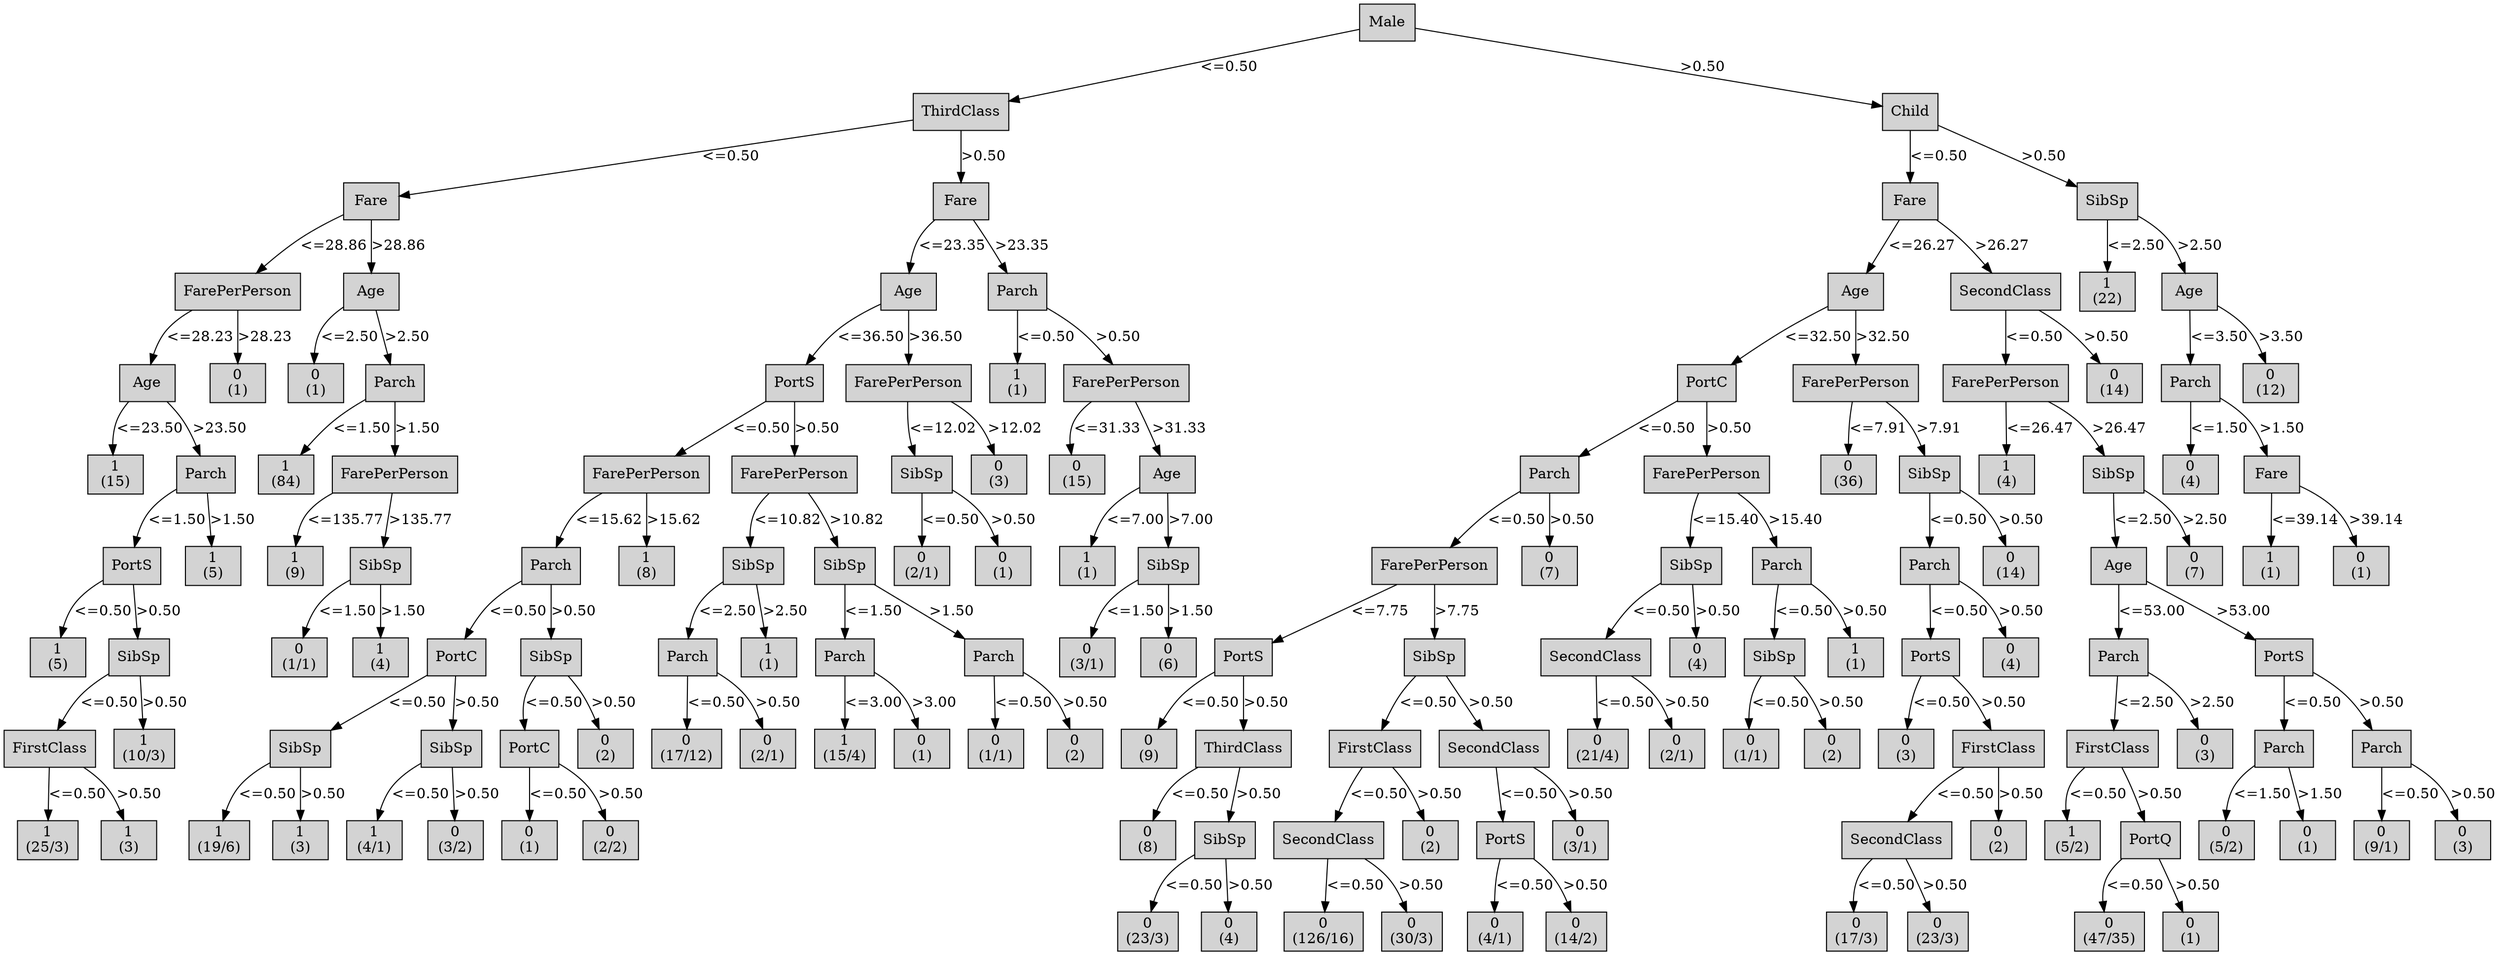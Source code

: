 digraph ID3_Tree {
"0" [shape=box, style=filled, label="Male
", weight=1]
"1" [shape=box, style=filled, label="ThirdClass
", weight=2]
0 -> 1 [ label = "<=0.50"];
"2" [shape=box, style=filled, label="Fare
", weight=3]
1 -> 2 [ label = "<=0.50"];
"3" [shape=box, style=filled, label="FarePerPerson
", weight=4]
2 -> 3 [ label = "<=28.86"];
"4" [shape=box, style=filled, label="Age
", weight=5]
3 -> 4 [ label = "<=28.23"];
"5" [shape=box, style=filled, label="1
(15)
", weight=6]
4 -> 5 [ label = "<=23.50"];
"6" [shape=box, style=filled, label="Parch
", weight=6]
4 -> 6 [ label = ">23.50"];
"7" [shape=box, style=filled, label="PortS
", weight=7]
6 -> 7 [ label = "<=1.50"];
"8" [shape=box, style=filled, label="1
(5)
", weight=8]
7 -> 8 [ label = "<=0.50"];
"9" [shape=box, style=filled, label="SibSp
", weight=8]
7 -> 9 [ label = ">0.50"];
"10" [shape=box, style=filled, label="FirstClass
", weight=9]
9 -> 10 [ label = "<=0.50"];
"11" [shape=box, style=filled, label="1
(25/3)
", weight=10]
10 -> 11 [ label = "<=0.50"];
"12" [shape=box, style=filled, label="1
(3)
", weight=10]
10 -> 12 [ label = ">0.50"];
"13" [shape=box, style=filled, label="1
(10/3)
", weight=9]
9 -> 13 [ label = ">0.50"];
"14" [shape=box, style=filled, label="1
(5)
", weight=7]
6 -> 14 [ label = ">1.50"];
"15" [shape=box, style=filled, label="0
(1)
", weight=5]
3 -> 15 [ label = ">28.23"];
"16" [shape=box, style=filled, label="Age
", weight=4]
2 -> 16 [ label = ">28.86"];
"17" [shape=box, style=filled, label="0
(1)
", weight=5]
16 -> 17 [ label = "<=2.50"];
"18" [shape=box, style=filled, label="Parch
", weight=5]
16 -> 18 [ label = ">2.50"];
"19" [shape=box, style=filled, label="1
(84)
", weight=6]
18 -> 19 [ label = "<=1.50"];
"20" [shape=box, style=filled, label="FarePerPerson
", weight=6]
18 -> 20 [ label = ">1.50"];
"21" [shape=box, style=filled, label="1
(9)
", weight=7]
20 -> 21 [ label = "<=135.77"];
"22" [shape=box, style=filled, label="SibSp
", weight=7]
20 -> 22 [ label = ">135.77"];
"23" [shape=box, style=filled, label="0
(1/1)
", weight=8]
22 -> 23 [ label = "<=1.50"];
"24" [shape=box, style=filled, label="1
(4)
", weight=8]
22 -> 24 [ label = ">1.50"];
"25" [shape=box, style=filled, label="Fare
", weight=3]
1 -> 25 [ label = ">0.50"];
"26" [shape=box, style=filled, label="Age
", weight=4]
25 -> 26 [ label = "<=23.35"];
"27" [shape=box, style=filled, label="PortS
", weight=5]
26 -> 27 [ label = "<=36.50"];
"28" [shape=box, style=filled, label="FarePerPerson
", weight=6]
27 -> 28 [ label = "<=0.50"];
"29" [shape=box, style=filled, label="Parch
", weight=7]
28 -> 29 [ label = "<=15.62"];
"30" [shape=box, style=filled, label="PortC
", weight=8]
29 -> 30 [ label = "<=0.50"];
"31" [shape=box, style=filled, label="SibSp
", weight=9]
30 -> 31 [ label = "<=0.50"];
"32" [shape=box, style=filled, label="1
(19/6)
", weight=10]
31 -> 32 [ label = "<=0.50"];
"33" [shape=box, style=filled, label="1
(3)
", weight=10]
31 -> 33 [ label = ">0.50"];
"34" [shape=box, style=filled, label="SibSp
", weight=9]
30 -> 34 [ label = ">0.50"];
"35" [shape=box, style=filled, label="1
(4/1)
", weight=10]
34 -> 35 [ label = "<=0.50"];
"36" [shape=box, style=filled, label="0
(3/2)
", weight=10]
34 -> 36 [ label = ">0.50"];
"37" [shape=box, style=filled, label="SibSp
", weight=8]
29 -> 37 [ label = ">0.50"];
"38" [shape=box, style=filled, label="PortC
", weight=9]
37 -> 38 [ label = "<=0.50"];
"39" [shape=box, style=filled, label="0
(1)
", weight=10]
38 -> 39 [ label = "<=0.50"];
"40" [shape=box, style=filled, label="0
(2/2)
", weight=10]
38 -> 40 [ label = ">0.50"];
"41" [shape=box, style=filled, label="0
(2)
", weight=9]
37 -> 41 [ label = ">0.50"];
"42" [shape=box, style=filled, label="1
(8)
", weight=7]
28 -> 42 [ label = ">15.62"];
"43" [shape=box, style=filled, label="FarePerPerson
", weight=6]
27 -> 43 [ label = ">0.50"];
"44" [shape=box, style=filled, label="SibSp
", weight=7]
43 -> 44 [ label = "<=10.82"];
"45" [shape=box, style=filled, label="Parch
", weight=8]
44 -> 45 [ label = "<=2.50"];
"46" [shape=box, style=filled, label="0
(17/12)
", weight=9]
45 -> 46 [ label = "<=0.50"];
"47" [shape=box, style=filled, label="0
(2/1)
", weight=9]
45 -> 47 [ label = ">0.50"];
"48" [shape=box, style=filled, label="1
(1)
", weight=8]
44 -> 48 [ label = ">2.50"];
"49" [shape=box, style=filled, label="SibSp
", weight=7]
43 -> 49 [ label = ">10.82"];
"50" [shape=box, style=filled, label="Parch
", weight=8]
49 -> 50 [ label = "<=1.50"];
"51" [shape=box, style=filled, label="1
(15/4)
", weight=9]
50 -> 51 [ label = "<=3.00"];
"52" [shape=box, style=filled, label="0
(1)
", weight=9]
50 -> 52 [ label = ">3.00"];
"53" [shape=box, style=filled, label="Parch
", weight=8]
49 -> 53 [ label = ">1.50"];
"54" [shape=box, style=filled, label="0
(1/1)
", weight=9]
53 -> 54 [ label = "<=0.50"];
"55" [shape=box, style=filled, label="0
(2)
", weight=9]
53 -> 55 [ label = ">0.50"];
"56" [shape=box, style=filled, label="FarePerPerson
", weight=5]
26 -> 56 [ label = ">36.50"];
"57" [shape=box, style=filled, label="SibSp
", weight=6]
56 -> 57 [ label = "<=12.02"];
"58" [shape=box, style=filled, label="0
(2/1)
", weight=7]
57 -> 58 [ label = "<=0.50"];
"59" [shape=box, style=filled, label="0
(1)
", weight=7]
57 -> 59 [ label = ">0.50"];
"60" [shape=box, style=filled, label="0
(3)
", weight=6]
56 -> 60 [ label = ">12.02"];
"61" [shape=box, style=filled, label="Parch
", weight=4]
25 -> 61 [ label = ">23.35"];
"62" [shape=box, style=filled, label="1
(1)
", weight=5]
61 -> 62 [ label = "<=0.50"];
"63" [shape=box, style=filled, label="FarePerPerson
", weight=5]
61 -> 63 [ label = ">0.50"];
"64" [shape=box, style=filled, label="0
(15)
", weight=6]
63 -> 64 [ label = "<=31.33"];
"65" [shape=box, style=filled, label="Age
", weight=6]
63 -> 65 [ label = ">31.33"];
"66" [shape=box, style=filled, label="1
(1)
", weight=7]
65 -> 66 [ label = "<=7.00"];
"67" [shape=box, style=filled, label="SibSp
", weight=7]
65 -> 67 [ label = ">7.00"];
"68" [shape=box, style=filled, label="0
(3/1)
", weight=8]
67 -> 68 [ label = "<=1.50"];
"69" [shape=box, style=filled, label="0
(6)
", weight=8]
67 -> 69 [ label = ">1.50"];
"70" [shape=box, style=filled, label="Child
", weight=2]
0 -> 70 [ label = ">0.50"];
"71" [shape=box, style=filled, label="Fare
", weight=3]
70 -> 71 [ label = "<=0.50"];
"72" [shape=box, style=filled, label="Age
", weight=4]
71 -> 72 [ label = "<=26.27"];
"73" [shape=box, style=filled, label="PortC
", weight=5]
72 -> 73 [ label = "<=32.50"];
"74" [shape=box, style=filled, label="Parch
", weight=6]
73 -> 74 [ label = "<=0.50"];
"75" [shape=box, style=filled, label="FarePerPerson
", weight=7]
74 -> 75 [ label = "<=0.50"];
"76" [shape=box, style=filled, label="PortS
", weight=8]
75 -> 76 [ label = "<=7.75"];
"77" [shape=box, style=filled, label="0
(9)
", weight=9]
76 -> 77 [ label = "<=0.50"];
"78" [shape=box, style=filled, label="ThirdClass
", weight=9]
76 -> 78 [ label = ">0.50"];
"79" [shape=box, style=filled, label="0
(8)
", weight=10]
78 -> 79 [ label = "<=0.50"];
"80" [shape=box, style=filled, label="SibSp
", weight=10]
78 -> 80 [ label = ">0.50"];
"81" [shape=box, style=filled, label="0
(23/3)
", weight=11]
80 -> 81 [ label = "<=0.50"];
"82" [shape=box, style=filled, label="0
(4)
", weight=11]
80 -> 82 [ label = ">0.50"];
"83" [shape=box, style=filled, label="SibSp
", weight=8]
75 -> 83 [ label = ">7.75"];
"84" [shape=box, style=filled, label="FirstClass
", weight=9]
83 -> 84 [ label = "<=0.50"];
"85" [shape=box, style=filled, label="SecondClass
", weight=10]
84 -> 85 [ label = "<=0.50"];
"86" [shape=box, style=filled, label="0
(126/16)
", weight=11]
85 -> 86 [ label = "<=0.50"];
"87" [shape=box, style=filled, label="0
(30/3)
", weight=11]
85 -> 87 [ label = ">0.50"];
"88" [shape=box, style=filled, label="0
(2)
", weight=10]
84 -> 88 [ label = ">0.50"];
"89" [shape=box, style=filled, label="SecondClass
", weight=9]
83 -> 89 [ label = ">0.50"];
"90" [shape=box, style=filled, label="PortS
", weight=10]
89 -> 90 [ label = "<=0.50"];
"91" [shape=box, style=filled, label="0
(4/1)
", weight=11]
90 -> 91 [ label = "<=0.50"];
"92" [shape=box, style=filled, label="0
(14/2)
", weight=11]
90 -> 92 [ label = ">0.50"];
"93" [shape=box, style=filled, label="0
(3/1)
", weight=10]
89 -> 93 [ label = ">0.50"];
"94" [shape=box, style=filled, label="0
(7)
", weight=7]
74 -> 94 [ label = ">0.50"];
"95" [shape=box, style=filled, label="FarePerPerson
", weight=6]
73 -> 95 [ label = ">0.50"];
"96" [shape=box, style=filled, label="SibSp
", weight=7]
95 -> 96 [ label = "<=15.40"];
"97" [shape=box, style=filled, label="SecondClass
", weight=8]
96 -> 97 [ label = "<=0.50"];
"98" [shape=box, style=filled, label="0
(21/4)
", weight=9]
97 -> 98 [ label = "<=0.50"];
"99" [shape=box, style=filled, label="0
(2/1)
", weight=9]
97 -> 99 [ label = ">0.50"];
"100" [shape=box, style=filled, label="0
(4)
", weight=8]
96 -> 100 [ label = ">0.50"];
"101" [shape=box, style=filled, label="Parch
", weight=7]
95 -> 101 [ label = ">15.40"];
"102" [shape=box, style=filled, label="SibSp
", weight=8]
101 -> 102 [ label = "<=0.50"];
"103" [shape=box, style=filled, label="0
(1/1)
", weight=9]
102 -> 103 [ label = "<=0.50"];
"104" [shape=box, style=filled, label="0
(2)
", weight=9]
102 -> 104 [ label = ">0.50"];
"105" [shape=box, style=filled, label="1
(1)
", weight=8]
101 -> 105 [ label = ">0.50"];
"106" [shape=box, style=filled, label="FarePerPerson
", weight=5]
72 -> 106 [ label = ">32.50"];
"107" [shape=box, style=filled, label="0
(36)
", weight=6]
106 -> 107 [ label = "<=7.91"];
"108" [shape=box, style=filled, label="SibSp
", weight=6]
106 -> 108 [ label = ">7.91"];
"109" [shape=box, style=filled, label="Parch
", weight=7]
108 -> 109 [ label = "<=0.50"];
"110" [shape=box, style=filled, label="PortS
", weight=8]
109 -> 110 [ label = "<=0.50"];
"111" [shape=box, style=filled, label="0
(3)
", weight=9]
110 -> 111 [ label = "<=0.50"];
"112" [shape=box, style=filled, label="FirstClass
", weight=9]
110 -> 112 [ label = ">0.50"];
"113" [shape=box, style=filled, label="SecondClass
", weight=10]
112 -> 113 [ label = "<=0.50"];
"114" [shape=box, style=filled, label="0
(17/3)
", weight=11]
113 -> 114 [ label = "<=0.50"];
"115" [shape=box, style=filled, label="0
(23/3)
", weight=11]
113 -> 115 [ label = ">0.50"];
"116" [shape=box, style=filled, label="0
(2)
", weight=10]
112 -> 116 [ label = ">0.50"];
"117" [shape=box, style=filled, label="0
(4)
", weight=8]
109 -> 117 [ label = ">0.50"];
"118" [shape=box, style=filled, label="0
(14)
", weight=7]
108 -> 118 [ label = ">0.50"];
"119" [shape=box, style=filled, label="SecondClass
", weight=4]
71 -> 119 [ label = ">26.27"];
"120" [shape=box, style=filled, label="FarePerPerson
", weight=5]
119 -> 120 [ label = "<=0.50"];
"121" [shape=box, style=filled, label="1
(4)
", weight=6]
120 -> 121 [ label = "<=26.47"];
"122" [shape=box, style=filled, label="SibSp
", weight=6]
120 -> 122 [ label = ">26.47"];
"123" [shape=box, style=filled, label="Age
", weight=7]
122 -> 123 [ label = "<=2.50"];
"124" [shape=box, style=filled, label="Parch
", weight=8]
123 -> 124 [ label = "<=53.00"];
"125" [shape=box, style=filled, label="FirstClass
", weight=9]
124 -> 125 [ label = "<=2.50"];
"126" [shape=box, style=filled, label="1
(5/2)
", weight=10]
125 -> 126 [ label = "<=0.50"];
"127" [shape=box, style=filled, label="PortQ
", weight=10]
125 -> 127 [ label = ">0.50"];
"128" [shape=box, style=filled, label="0
(47/35)
", weight=11]
127 -> 128 [ label = "<=0.50"];
"129" [shape=box, style=filled, label="0
(1)
", weight=11]
127 -> 129 [ label = ">0.50"];
"130" [shape=box, style=filled, label="0
(3)
", weight=9]
124 -> 130 [ label = ">2.50"];
"131" [shape=box, style=filled, label="PortS
", weight=8]
123 -> 131 [ label = ">53.00"];
"132" [shape=box, style=filled, label="Parch
", weight=9]
131 -> 132 [ label = "<=0.50"];
"133" [shape=box, style=filled, label="0
(5/2)
", weight=10]
132 -> 133 [ label = "<=1.50"];
"134" [shape=box, style=filled, label="0
(1)
", weight=10]
132 -> 134 [ label = ">1.50"];
"135" [shape=box, style=filled, label="Parch
", weight=9]
131 -> 135 [ label = ">0.50"];
"136" [shape=box, style=filled, label="0
(9/1)
", weight=10]
135 -> 136 [ label = "<=0.50"];
"137" [shape=box, style=filled, label="0
(3)
", weight=10]
135 -> 137 [ label = ">0.50"];
"138" [shape=box, style=filled, label="0
(7)
", weight=7]
122 -> 138 [ label = ">2.50"];
"139" [shape=box, style=filled, label="0
(14)
", weight=5]
119 -> 139 [ label = ">0.50"];
"140" [shape=box, style=filled, label="SibSp
", weight=3]
70 -> 140 [ label = ">0.50"];
"141" [shape=box, style=filled, label="1
(22)
", weight=4]
140 -> 141 [ label = "<=2.50"];
"142" [shape=box, style=filled, label="Age
", weight=4]
140 -> 142 [ label = ">2.50"];
"143" [shape=box, style=filled, label="Parch
", weight=5]
142 -> 143 [ label = "<=3.50"];
"144" [shape=box, style=filled, label="0
(4)
", weight=6]
143 -> 144 [ label = "<=1.50"];
"145" [shape=box, style=filled, label="Fare
", weight=6]
143 -> 145 [ label = ">1.50"];
"146" [shape=box, style=filled, label="1
(1)
", weight=7]
145 -> 146 [ label = "<=39.14"];
"147" [shape=box, style=filled, label="0
(1)
", weight=7]
145 -> 147 [ label = ">39.14"];
"148" [shape=box, style=filled, label="0
(12)
", weight=5]
142 -> 148 [ label = ">3.50"];
{rank=same; 0;};
{rank=same; 11;12;32;33;35;36;39;40;79;80;85;88;90;93;113;116;126;127;133;134;136;137;};
{rank=same; 81;82;86;87;91;92;114;115;128;129;};
{rank=same; 1;70;};
{rank=same; 2;25;71;140;};
{rank=same; 3;16;26;61;72;119;141;142;};
{rank=same; 4;15;17;18;27;56;62;63;73;106;120;139;143;148;};
{rank=same; 5;6;19;20;28;43;57;60;64;65;74;95;107;108;121;122;144;145;};
{rank=same; 7;14;21;22;29;42;44;49;58;59;66;67;75;94;96;101;109;118;123;138;146;147;};
{rank=same; 8;9;23;24;30;37;45;48;50;53;68;69;76;83;97;100;102;105;110;117;124;131;};
{rank=same; 10;13;31;34;38;41;46;47;51;52;54;55;77;78;84;89;98;99;103;104;111;112;125;130;132;135;};
}
